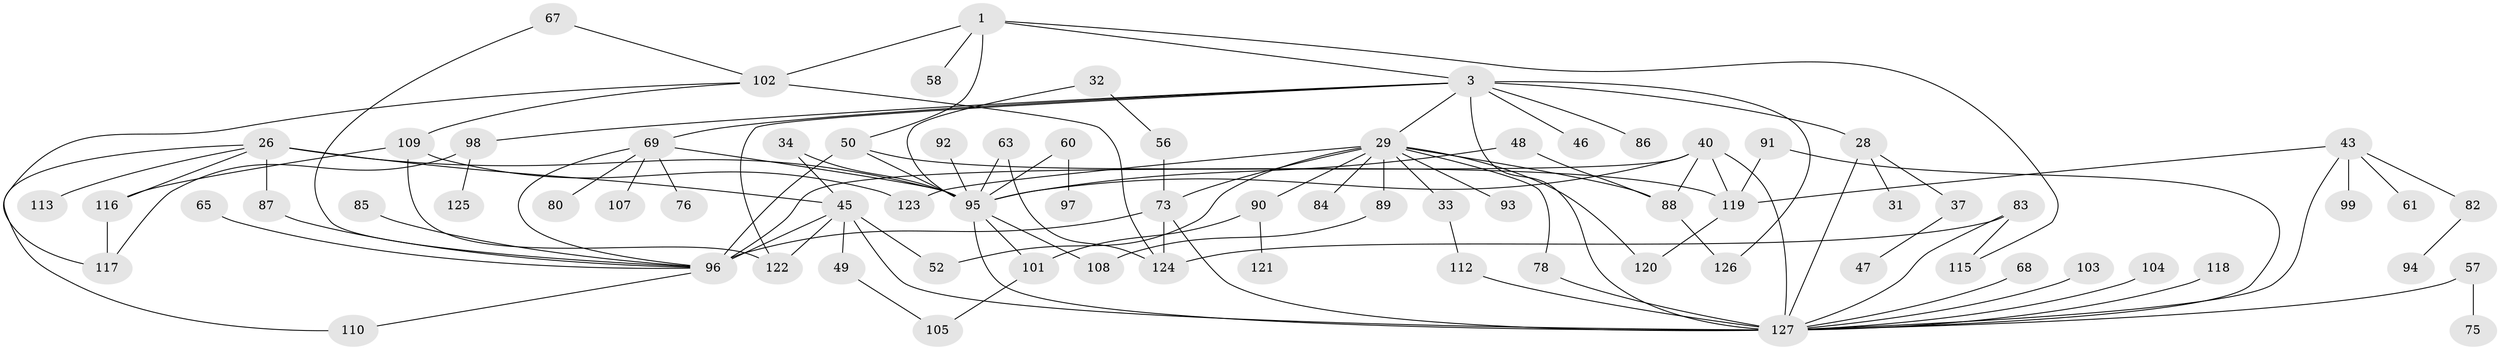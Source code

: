 // original degree distribution, {7: 0.023622047244094488, 8: 0.015748031496062992, 6: 0.07086614173228346, 3: 0.18110236220472442, 2: 0.30708661417322836, 5: 0.03937007874015748, 4: 0.11811023622047244, 9: 0.007874015748031496, 1: 0.23622047244094488}
// Generated by graph-tools (version 1.1) at 2025/44/03/04/25 21:44:18]
// undirected, 76 vertices, 113 edges
graph export_dot {
graph [start="1"]
  node [color=gray90,style=filled];
  1;
  3 [super="+2"];
  26 [super="+24"];
  28 [super="+17"];
  29 [super="+9"];
  31;
  32;
  33;
  34;
  37;
  40 [super="+18"];
  43;
  45 [super="+41"];
  46;
  47;
  48;
  49;
  50 [super="+10+20+38"];
  52;
  56;
  57;
  58;
  60;
  61;
  63;
  65;
  67;
  68;
  69 [super="+4"];
  73 [super="+8"];
  75;
  76;
  78;
  80;
  82 [super="+66"];
  83;
  84;
  85;
  86;
  87 [super="+81"];
  88 [super="+64"];
  89;
  90 [super="+77"];
  91;
  92;
  93;
  94;
  95 [super="+39+59+53"];
  96 [super="+16+51+71+13+55"];
  97;
  98 [super="+62"];
  99;
  101 [super="+25"];
  102 [super="+70"];
  103;
  104;
  105;
  107;
  108;
  109;
  110 [super="+79"];
  112;
  113;
  115;
  116;
  117;
  118;
  119 [super="+111"];
  120;
  121;
  122 [super="+6"];
  123;
  124;
  125;
  126;
  127 [super="+30+114+100"];
  1 -- 58;
  1 -- 115;
  1 -- 3 [weight=2];
  1 -- 102 [weight=2];
  1 -- 50;
  3 -- 46;
  3 -- 86;
  3 -- 28 [weight=2];
  3 -- 126;
  3 -- 69;
  3 -- 122;
  3 -- 29;
  3 -- 98;
  3 -- 127 [weight=2];
  26 -- 113;
  26 -- 116;
  26 -- 45;
  26 -- 95 [weight=3];
  26 -- 87;
  26 -- 110;
  28 -- 37;
  28 -- 31;
  28 -- 127;
  29 -- 84;
  29 -- 88;
  29 -- 93;
  29 -- 90 [weight=2];
  29 -- 123;
  29 -- 33;
  29 -- 78;
  29 -- 52;
  29 -- 120;
  29 -- 89;
  29 -- 73;
  32 -- 56;
  32 -- 95;
  33 -- 112;
  34 -- 45;
  34 -- 95;
  37 -- 47;
  40 -- 96 [weight=2];
  40 -- 119 [weight=2];
  40 -- 88 [weight=2];
  40 -- 127 [weight=2];
  40 -- 95;
  43 -- 61;
  43 -- 99;
  43 -- 119;
  43 -- 127;
  43 -- 82;
  45 -- 49;
  45 -- 52;
  45 -- 96 [weight=2];
  45 -- 122;
  45 -- 127 [weight=2];
  48 -- 88;
  48 -- 95;
  49 -- 105;
  50 -- 96 [weight=2];
  50 -- 95;
  50 -- 119;
  56 -- 73;
  57 -- 75;
  57 -- 127;
  60 -- 97;
  60 -- 95;
  63 -- 124;
  63 -- 95;
  65 -- 96;
  67 -- 102;
  67 -- 96;
  68 -- 127;
  69 -- 80;
  69 -- 107;
  69 -- 76;
  69 -- 96;
  69 -- 95;
  73 -- 96 [weight=2];
  73 -- 124;
  73 -- 127 [weight=2];
  78 -- 127;
  82 -- 94;
  83 -- 115;
  83 -- 124;
  83 -- 127;
  85 -- 96;
  87 -- 96;
  88 -- 126;
  89 -- 108;
  90 -- 121;
  90 -- 101;
  91 -- 119;
  91 -- 127;
  92 -- 95;
  95 -- 101;
  95 -- 108;
  95 -- 127 [weight=2];
  96 -- 110;
  98 -- 125;
  98 -- 117;
  101 -- 105;
  102 -- 109;
  102 -- 117;
  102 -- 124;
  103 -- 127;
  104 -- 127;
  109 -- 123;
  109 -- 122;
  109 -- 116;
  112 -- 127;
  116 -- 117;
  118 -- 127;
  119 -- 120;
}
